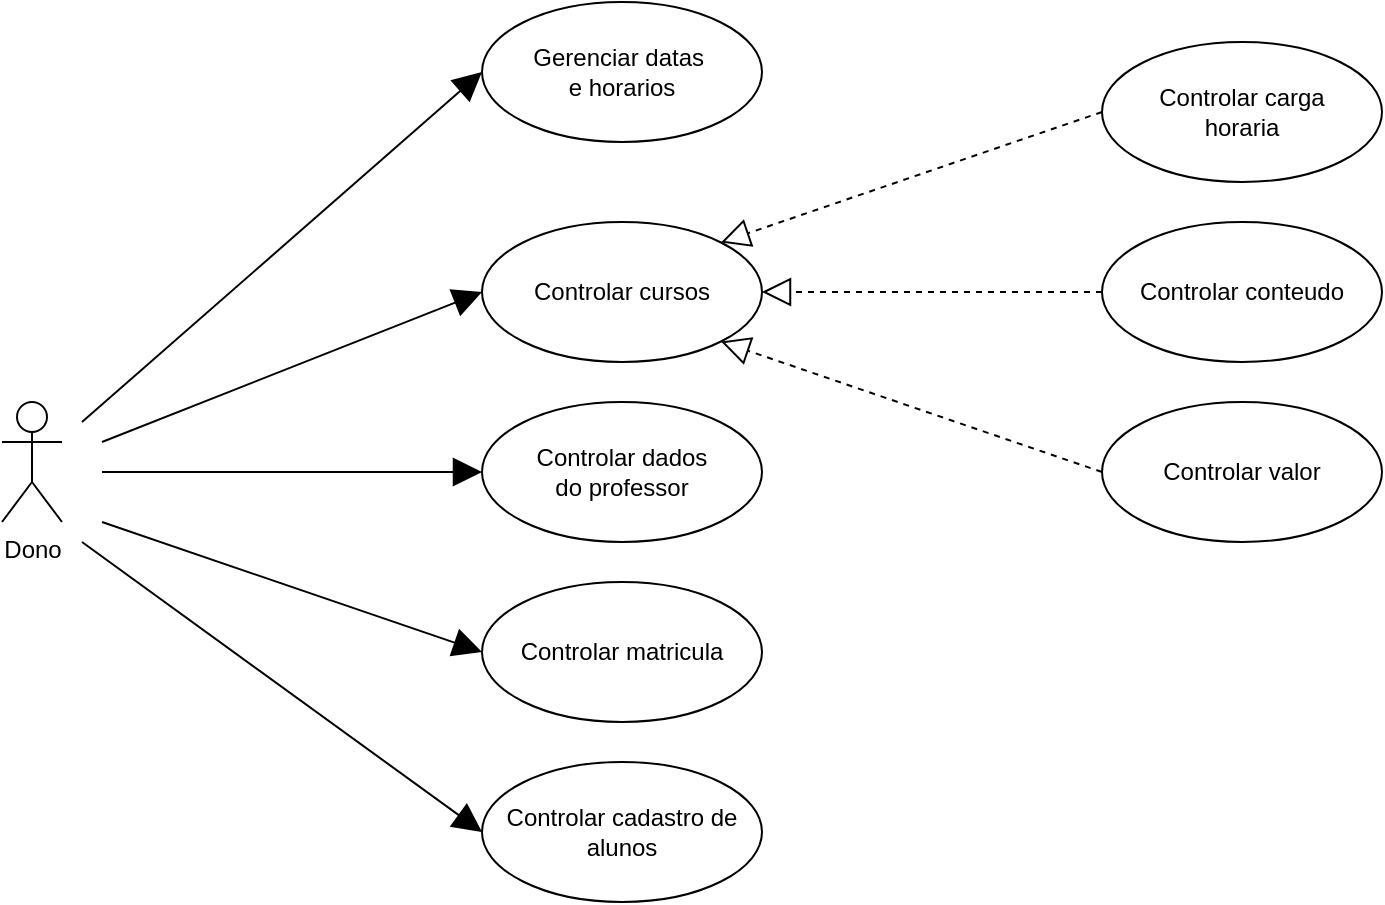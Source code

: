 <mxfile version="14.5.1" type="device"><diagram id="4tfZHJ__Yot1myov5hCE" name="Page-1"><mxGraphModel dx="1248" dy="715" grid="1" gridSize="10" guides="1" tooltips="1" connect="1" arrows="1" fold="1" page="1" pageScale="1" pageWidth="827" pageHeight="1169" math="0" shadow="0"><root><mxCell id="0"/><mxCell id="1" parent="0"/><mxCell id="Jn3TSPYL6waqevjPlKiG-1" value="Dono&lt;br&gt;" style="shape=umlActor;verticalLabelPosition=bottom;verticalAlign=top;html=1;" vertex="1" parent="1"><mxGeometry x="50" y="260" width="30" height="60" as="geometry"/></mxCell><mxCell id="Jn3TSPYL6waqevjPlKiG-2" value="Gerenciar datas&amp;nbsp;&lt;br&gt;e horarios" style="ellipse;whiteSpace=wrap;html=1;" vertex="1" parent="1"><mxGeometry x="290" y="60" width="140" height="70" as="geometry"/></mxCell><mxCell id="Jn3TSPYL6waqevjPlKiG-3" value="" style="endArrow=block;endFill=1;endSize=12;html=1;entryX=0;entryY=0.5;entryDx=0;entryDy=0;" edge="1" parent="1" target="Jn3TSPYL6waqevjPlKiG-2"><mxGeometry width="160" relative="1" as="geometry"><mxPoint x="90" y="270" as="sourcePoint"/><mxPoint x="320" y="280" as="targetPoint"/></mxGeometry></mxCell><mxCell id="Jn3TSPYL6waqevjPlKiG-4" value="Controlar cursos" style="ellipse;whiteSpace=wrap;html=1;" vertex="1" parent="1"><mxGeometry x="290" y="170" width="140" height="70" as="geometry"/></mxCell><mxCell id="Jn3TSPYL6waqevjPlKiG-5" value="Controlar dados&lt;br&gt;do professor" style="ellipse;whiteSpace=wrap;html=1;" vertex="1" parent="1"><mxGeometry x="290" y="260" width="140" height="70" as="geometry"/></mxCell><mxCell id="Jn3TSPYL6waqevjPlKiG-6" value="" style="endArrow=block;endFill=1;endSize=12;html=1;entryX=0;entryY=0.5;entryDx=0;entryDy=0;" edge="1" parent="1" target="Jn3TSPYL6waqevjPlKiG-4"><mxGeometry width="160" relative="1" as="geometry"><mxPoint x="100" y="280" as="sourcePoint"/><mxPoint x="250" y="185" as="targetPoint"/></mxGeometry></mxCell><mxCell id="Jn3TSPYL6waqevjPlKiG-7" value="" style="endArrow=block;endFill=1;endSize=12;html=1;entryX=0;entryY=0.5;entryDx=0;entryDy=0;" edge="1" parent="1" target="Jn3TSPYL6waqevjPlKiG-5"><mxGeometry width="160" relative="1" as="geometry"><mxPoint x="100" y="295" as="sourcePoint"/><mxPoint x="250" y="295" as="targetPoint"/></mxGeometry></mxCell><mxCell id="Jn3TSPYL6waqevjPlKiG-8" value="Controlar matricula" style="ellipse;whiteSpace=wrap;html=1;" vertex="1" parent="1"><mxGeometry x="290" y="350" width="140" height="70" as="geometry"/></mxCell><mxCell id="Jn3TSPYL6waqevjPlKiG-9" value="" style="endArrow=block;endFill=1;endSize=12;html=1;entryX=0;entryY=0.5;entryDx=0;entryDy=0;" edge="1" parent="1" target="Jn3TSPYL6waqevjPlKiG-8"><mxGeometry width="160" relative="1" as="geometry"><mxPoint x="100" y="320" as="sourcePoint"/><mxPoint x="300" y="305" as="targetPoint"/></mxGeometry></mxCell><mxCell id="Jn3TSPYL6waqevjPlKiG-10" value="Controlar cadastro de&lt;br&gt;alunos" style="ellipse;whiteSpace=wrap;html=1;" vertex="1" parent="1"><mxGeometry x="290" y="440" width="140" height="70" as="geometry"/></mxCell><mxCell id="Jn3TSPYL6waqevjPlKiG-11" value="" style="endArrow=block;endFill=1;endSize=12;html=1;entryX=0;entryY=0.5;entryDx=0;entryDy=0;" edge="1" parent="1" target="Jn3TSPYL6waqevjPlKiG-10"><mxGeometry width="160" relative="1" as="geometry"><mxPoint x="90" y="330" as="sourcePoint"/><mxPoint x="300" y="395" as="targetPoint"/></mxGeometry></mxCell><mxCell id="Jn3TSPYL6waqevjPlKiG-12" value="Controlar carga&lt;br&gt;horaria" style="ellipse;whiteSpace=wrap;html=1;" vertex="1" parent="1"><mxGeometry x="600" y="80" width="140" height="70" as="geometry"/></mxCell><mxCell id="Jn3TSPYL6waqevjPlKiG-13" value="Controlar conteudo" style="ellipse;whiteSpace=wrap;html=1;" vertex="1" parent="1"><mxGeometry x="600" y="170" width="140" height="70" as="geometry"/></mxCell><mxCell id="Jn3TSPYL6waqevjPlKiG-14" value="Controlar valor" style="ellipse;whiteSpace=wrap;html=1;" vertex="1" parent="1"><mxGeometry x="600" y="260" width="140" height="70" as="geometry"/></mxCell><mxCell id="Jn3TSPYL6waqevjPlKiG-15" value="" style="endArrow=block;endFill=0;endSize=12;html=1;entryX=1;entryY=0;entryDx=0;entryDy=0;exitX=0;exitY=0.5;exitDx=0;exitDy=0;dashed=1;" edge="1" parent="1" source="Jn3TSPYL6waqevjPlKiG-12" target="Jn3TSPYL6waqevjPlKiG-4"><mxGeometry width="160" relative="1" as="geometry"><mxPoint x="430" y="340" as="sourcePoint"/><mxPoint x="620" y="340" as="targetPoint"/></mxGeometry></mxCell><mxCell id="Jn3TSPYL6waqevjPlKiG-16" value="" style="endArrow=block;endFill=0;endSize=12;html=1;exitX=0;exitY=0.5;exitDx=0;exitDy=0;dashed=1;entryX=1;entryY=0.5;entryDx=0;entryDy=0;" edge="1" parent="1" source="Jn3TSPYL6waqevjPlKiG-13" target="Jn3TSPYL6waqevjPlKiG-4"><mxGeometry width="160" relative="1" as="geometry"><mxPoint x="600" y="215" as="sourcePoint"/><mxPoint x="450" y="230" as="targetPoint"/></mxGeometry></mxCell><mxCell id="Jn3TSPYL6waqevjPlKiG-17" value="" style="endArrow=block;endFill=0;endSize=12;html=1;exitX=0;exitY=0.5;exitDx=0;exitDy=0;dashed=1;entryX=1;entryY=1;entryDx=0;entryDy=0;" edge="1" parent="1" source="Jn3TSPYL6waqevjPlKiG-14" target="Jn3TSPYL6waqevjPlKiG-4"><mxGeometry width="160" relative="1" as="geometry"><mxPoint x="600" y="305" as="sourcePoint"/><mxPoint x="431.6" y="231.1" as="targetPoint"/></mxGeometry></mxCell></root></mxGraphModel></diagram></mxfile>